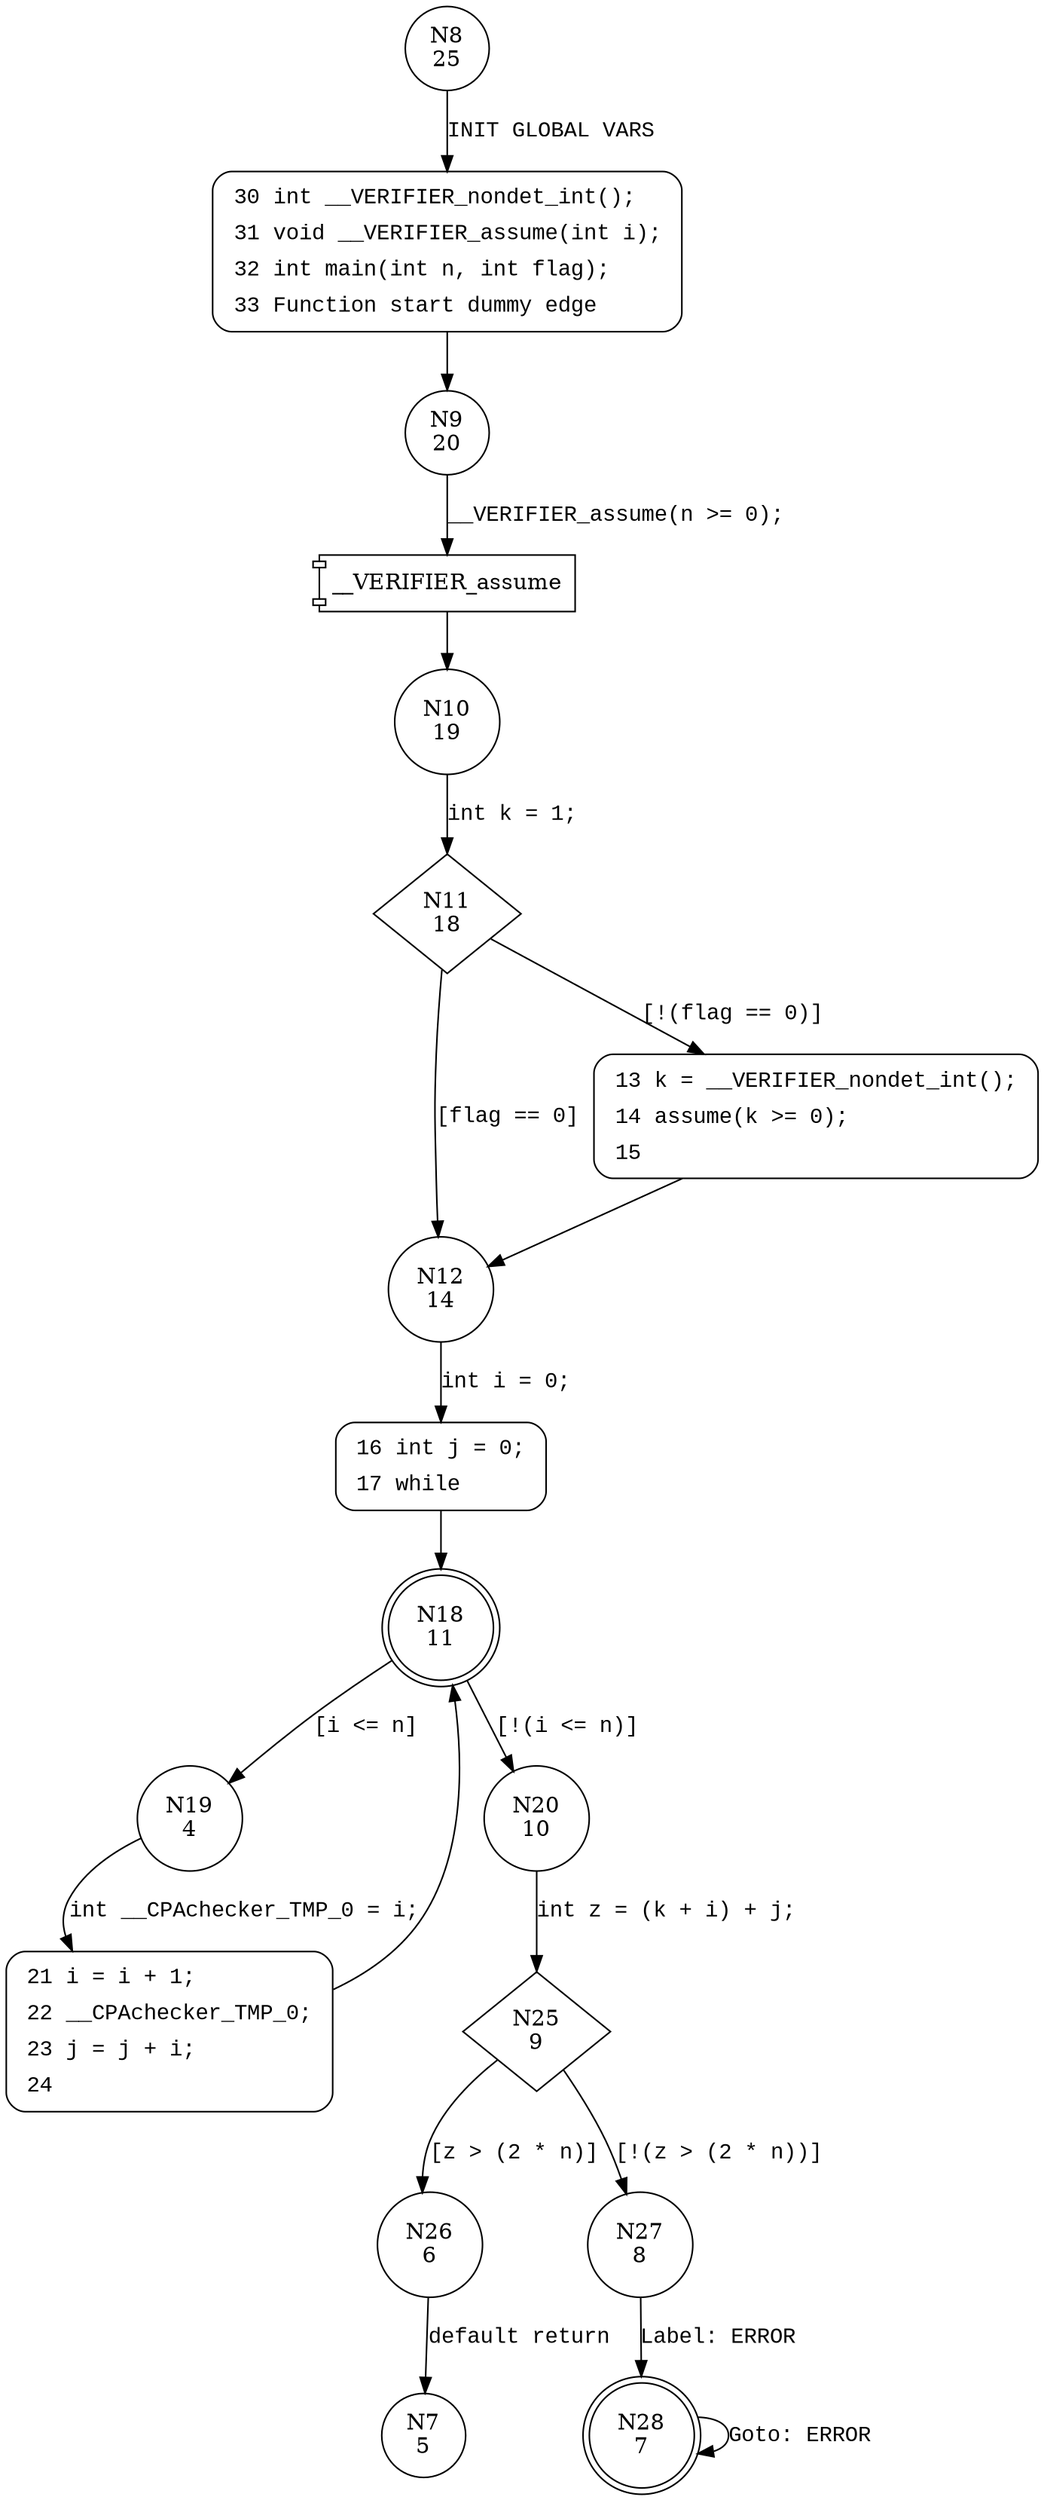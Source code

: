digraph main {
8 [shape="circle" label="N8\n25"]
30 [shape="circle" label="N30\n24"]
9 [shape="circle" label="N9\n20"]
10 [shape="circle" label="N10\n19"]
11 [shape="diamond" label="N11\n18"]
12 [shape="circle" label="N12\n14"]
13 [shape="circle" label="N13\n17"]
16 [shape="circle" label="N16\n13"]
18 [shape="doublecircle" label="N18\n11"]
19 [shape="circle" label="N19\n4"]
20 [shape="circle" label="N20\n10"]
25 [shape="diamond" label="N25\n9"]
26 [shape="circle" label="N26\n6"]
27 [shape="circle" label="N27\n8"]
28 [shape="doublecircle" label="N28\n7"]
21 [shape="circle" label="N21\n3"]
7 [shape="circle" label="N7\n5"]
30 [style="filled,bold" penwidth="1" fillcolor="white" fontname="Courier New" shape="Mrecord" label=<<table border="0" cellborder="0" cellpadding="3" bgcolor="white"><tr><td align="right">30</td><td align="left">int __VERIFIER_nondet_int();</td></tr><tr><td align="right">31</td><td align="left">void __VERIFIER_assume(int i);</td></tr><tr><td align="right">32</td><td align="left">int main(int n, int flag);</td></tr><tr><td align="right">33</td><td align="left">Function start dummy edge</td></tr></table>>]
30 -> 9[label=""]
13 [style="filled,bold" penwidth="1" fillcolor="white" fontname="Courier New" shape="Mrecord" label=<<table border="0" cellborder="0" cellpadding="3" bgcolor="white"><tr><td align="right">13</td><td align="left">k = __VERIFIER_nondet_int();</td></tr><tr><td align="right">14</td><td align="left">assume(k &gt;= 0);</td></tr><tr><td align="right">15</td><td align="left"></td></tr></table>>]
13 -> 12[label=""]
16 [style="filled,bold" penwidth="1" fillcolor="white" fontname="Courier New" shape="Mrecord" label=<<table border="0" cellborder="0" cellpadding="3" bgcolor="white"><tr><td align="right">16</td><td align="left">int j = 0;</td></tr><tr><td align="right">17</td><td align="left">while</td></tr></table>>]
16 -> 18[label=""]
21 [style="filled,bold" penwidth="1" fillcolor="white" fontname="Courier New" shape="Mrecord" label=<<table border="0" cellborder="0" cellpadding="3" bgcolor="white"><tr><td align="right">21</td><td align="left">i = i + 1;</td></tr><tr><td align="right">22</td><td align="left">__CPAchecker_TMP_0;</td></tr><tr><td align="right">23</td><td align="left">j = j + i;</td></tr><tr><td align="right">24</td><td align="left"></td></tr></table>>]
21 -> 18[label=""]
8 -> 30 [label="INIT GLOBAL VARS" fontname="Courier New"]
100001 [shape="component" label="__VERIFIER_assume"]
9 -> 100001 [label="__VERIFIER_assume(n >= 0);" fontname="Courier New"]
100001 -> 10 [label="" fontname="Courier New"]
11 -> 12 [label="[flag == 0]" fontname="Courier New"]
11 -> 13 [label="[!(flag == 0)]" fontname="Courier New"]
12 -> 16 [label="int i = 0;" fontname="Courier New"]
18 -> 19 [label="[i <= n]" fontname="Courier New"]
18 -> 20 [label="[!(i <= n)]" fontname="Courier New"]
25 -> 26 [label="[z > (2 * n)]" fontname="Courier New"]
25 -> 27 [label="[!(z > (2 * n))]" fontname="Courier New"]
28 -> 28 [label="Goto: ERROR" fontname="Courier New"]
19 -> 21 [label="int __CPAchecker_TMP_0 = i;" fontname="Courier New"]
10 -> 11 [label="int k = 1;" fontname="Courier New"]
20 -> 25 [label="int z = (k + i) + j;" fontname="Courier New"]
27 -> 28 [label="Label: ERROR" fontname="Courier New"]
26 -> 7 [label="default return" fontname="Courier New"]
}